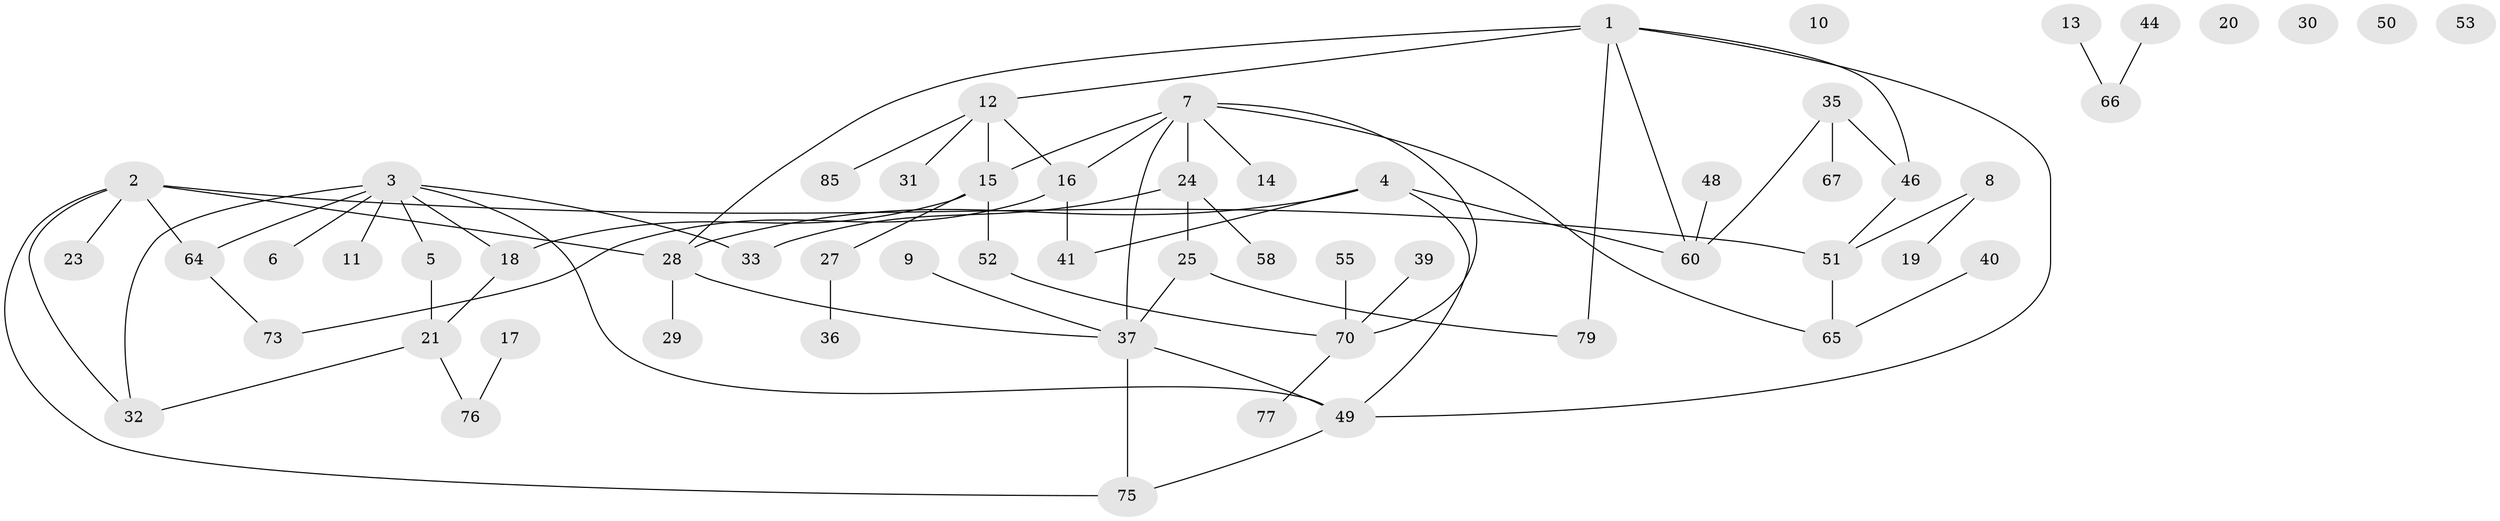 // Generated by graph-tools (version 1.1) at 2025/23/03/03/25 07:23:28]
// undirected, 59 vertices, 73 edges
graph export_dot {
graph [start="1"]
  node [color=gray90,style=filled];
  1 [super="+43"];
  2 [super="+22"];
  3 [super="+63"];
  4 [super="+54"];
  5;
  6 [super="+62"];
  7 [super="+38"];
  8 [super="+81"];
  9 [super="+26"];
  10;
  11;
  12 [super="+72"];
  13;
  14 [super="+68"];
  15 [super="+56"];
  16 [super="+82"];
  17;
  18;
  19;
  20;
  21 [super="+45"];
  23;
  24 [super="+74"];
  25 [super="+69"];
  27;
  28 [super="+42"];
  29 [super="+34"];
  30;
  31 [super="+71"];
  32;
  33;
  35 [super="+47"];
  36;
  37 [super="+57"];
  39;
  40 [super="+84"];
  41 [super="+61"];
  44;
  46;
  48;
  49 [super="+59"];
  50;
  51 [super="+83"];
  52;
  53;
  55;
  58;
  60;
  64;
  65;
  66 [super="+80"];
  67;
  70 [super="+78"];
  73;
  75;
  76;
  77;
  79;
  85;
  1 -- 46;
  1 -- 60;
  1 -- 79;
  1 -- 49;
  1 -- 28;
  1 -- 12;
  2 -- 64;
  2 -- 28;
  2 -- 32;
  2 -- 23;
  2 -- 75;
  2 -- 51;
  3 -- 5;
  3 -- 11;
  3 -- 33;
  3 -- 64;
  3 -- 32;
  3 -- 49;
  3 -- 18;
  3 -- 6;
  4 -- 28;
  4 -- 49;
  4 -- 60;
  4 -- 41;
  5 -- 21;
  7 -- 16;
  7 -- 24;
  7 -- 65;
  7 -- 37;
  7 -- 15;
  7 -- 70;
  7 -- 14;
  8 -- 19;
  8 -- 51;
  9 -- 37;
  12 -- 16;
  12 -- 85;
  12 -- 31;
  12 -- 15;
  13 -- 66;
  15 -- 18;
  15 -- 27;
  15 -- 52;
  16 -- 41;
  16 -- 73;
  17 -- 76;
  18 -- 21;
  21 -- 32;
  21 -- 76;
  24 -- 33;
  24 -- 58;
  24 -- 25;
  25 -- 79;
  25 -- 37;
  27 -- 36;
  28 -- 37;
  28 -- 29;
  35 -- 67;
  35 -- 60;
  35 -- 46;
  37 -- 49;
  37 -- 75;
  39 -- 70;
  40 -- 65;
  44 -- 66;
  46 -- 51;
  48 -- 60;
  49 -- 75;
  51 -- 65;
  52 -- 70;
  55 -- 70;
  64 -- 73;
  70 -- 77;
}
